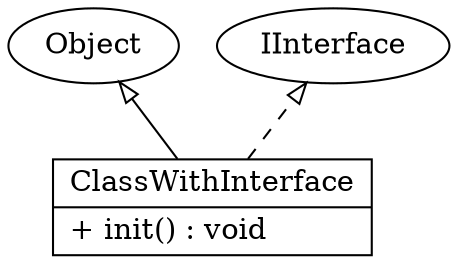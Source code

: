 digraph model{
rankdir = BT;
ClassWithInterface [
shape="record",
label = "{ClassWithInterface| + init() : void\l}"
];

//writing relations between classes now
ClassWithInterface -> Object [arrowhead = "empty"];
ClassWithInterface -> IInterface [arrowhead = "empty", style = "dashed"];
}